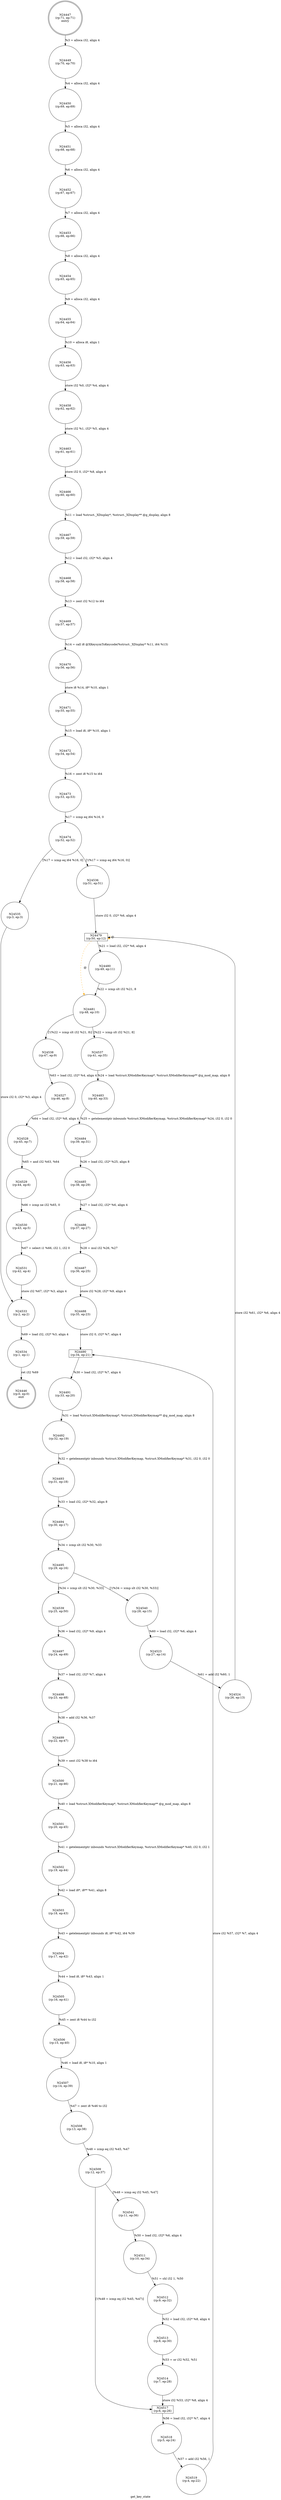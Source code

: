 digraph get_key_state {
label="get_key_state"
24446 [label="N24446\n(rp:0, ep:0)\nexit", shape="doublecircle"]
24447 [label="N24447\n(rp:71, ep:71)\nentry", shape="doublecircle"]
24447 -> 24449 [label="%3 = alloca i32, align 4"]
24449 [label="N24449\n(rp:70, ep:70)", shape="circle"]
24449 -> 24450 [label="%4 = alloca i32, align 4"]
24450 [label="N24450\n(rp:69, ep:69)", shape="circle"]
24450 -> 24451 [label="%5 = alloca i32, align 4"]
24451 [label="N24451\n(rp:68, ep:68)", shape="circle"]
24451 -> 24452 [label="%6 = alloca i32, align 4"]
24452 [label="N24452\n(rp:67, ep:67)", shape="circle"]
24452 -> 24453 [label="%7 = alloca i32, align 4"]
24453 [label="N24453\n(rp:66, ep:66)", shape="circle"]
24453 -> 24454 [label="%8 = alloca i32, align 4"]
24454 [label="N24454\n(rp:65, ep:65)", shape="circle"]
24454 -> 24455 [label="%9 = alloca i32, align 4"]
24455 [label="N24455\n(rp:64, ep:64)", shape="circle"]
24455 -> 24456 [label="%10 = alloca i8, align 1"]
24456 [label="N24456\n(rp:63, ep:63)", shape="circle"]
24456 -> 24458 [label="store i32 %0, i32* %4, align 4"]
24458 [label="N24458\n(rp:62, ep:62)", shape="circle"]
24458 -> 24463 [label="store i32 %1, i32* %5, align 4"]
24463 [label="N24463\n(rp:61, ep:61)", shape="circle"]
24463 -> 24466 [label="store i32 0, i32* %8, align 4"]
24466 [label="N24466\n(rp:60, ep:60)", shape="circle"]
24466 -> 24467 [label="%11 = load %struct._XDisplay*, %struct._XDisplay** @g_display, align 8"]
24467 [label="N24467\n(rp:59, ep:59)", shape="circle"]
24467 -> 24468 [label="%12 = load i32, i32* %5, align 4"]
24468 [label="N24468\n(rp:58, ep:58)", shape="circle"]
24468 -> 24469 [label="%13 = zext i32 %12 to i64"]
24469 [label="N24469\n(rp:57, ep:57)", shape="circle"]
24469 -> 24470 [label="%14 = call i8 @XKeysymToKeycode(%struct._XDisplay* %11, i64 %13)"]
24470 [label="N24470\n(rp:56, ep:56)", shape="circle"]
24470 -> 24471 [label="store i8 %14, i8* %10, align 1"]
24471 [label="N24471\n(rp:55, ep:55)", shape="circle"]
24471 -> 24472 [label="%15 = load i8, i8* %10, align 1"]
24472 [label="N24472\n(rp:54, ep:54)", shape="circle"]
24472 -> 24473 [label="%16 = zext i8 %15 to i64"]
24473 [label="N24473\n(rp:53, ep:53)", shape="circle"]
24473 -> 24474 [label="%17 = icmp eq i64 %16, 0"]
24474 [label="N24474\n(rp:52, ep:52)", shape="circle"]
24474 -> 24535 [label="[%17 = icmp eq i64 %16, 0]"]
24474 -> 24536 [label="[!(%17 = icmp eq i64 %16, 0)]"]
24479 [label="N24479\n(rp:50, ep:12)", shape="box"]
24479 -> 24480 [label="%21 = load i32, i32* %6, align 4"]
24479 -> 24479 [label="@", style="dashed", color="orange"]
24479 -> 24481 [label="@", style="dashed", color="orange"]
24480 [label="N24480\n(rp:49, ep:11)", shape="circle"]
24480 -> 24481 [label="%22 = icmp slt i32 %21, 8"]
24481 [label="N24481\n(rp:48, ep:10)", shape="circle"]
24481 -> 24537 [label="[%22 = icmp slt i32 %21, 8]"]
24481 -> 24538 [label="[!(%22 = icmp slt i32 %21, 8)]"]
24483 [label="N24483\n(rp:40, ep:33)", shape="circle"]
24483 -> 24484 [label="%25 = getelementptr inbounds %struct.XModifierKeymap, %struct.XModifierKeymap* %24, i32 0, i32 0"]
24484 [label="N24484\n(rp:39, ep:31)", shape="circle"]
24484 -> 24485 [label="%26 = load i32, i32* %25, align 8"]
24485 [label="N24485\n(rp:38, ep:29)", shape="circle"]
24485 -> 24486 [label="%27 = load i32, i32* %6, align 4"]
24486 [label="N24486\n(rp:37, ep:27)", shape="circle"]
24486 -> 24487 [label="%28 = mul i32 %26, %27"]
24487 [label="N24487\n(rp:36, ep:25)", shape="circle"]
24487 -> 24488 [label="store i32 %28, i32* %9, align 4"]
24488 [label="N24488\n(rp:35, ep:23)", shape="circle"]
24488 -> 24490 [label="store i32 0, i32* %7, align 4"]
24490 [label="N24490\n(rp:34, ep:21)", shape="box"]
24490 -> 24491 [label="%30 = load i32, i32* %7, align 4"]
24491 [label="N24491\n(rp:33, ep:20)", shape="circle"]
24491 -> 24492 [label="%31 = load %struct.XModifierKeymap*, %struct.XModifierKeymap** @g_mod_map, align 8"]
24492 [label="N24492\n(rp:32, ep:19)", shape="circle"]
24492 -> 24493 [label="%32 = getelementptr inbounds %struct.XModifierKeymap, %struct.XModifierKeymap* %31, i32 0, i32 0"]
24493 [label="N24493\n(rp:31, ep:18)", shape="circle"]
24493 -> 24494 [label="%33 = load i32, i32* %32, align 8"]
24494 [label="N24494\n(rp:30, ep:17)", shape="circle"]
24494 -> 24495 [label="%34 = icmp slt i32 %30, %33"]
24495 [label="N24495\n(rp:29, ep:16)", shape="circle"]
24495 -> 24539 [label="[%34 = icmp slt i32 %30, %33]"]
24495 -> 24540 [label="[!(%34 = icmp slt i32 %30, %33)]"]
24497 [label="N24497\n(rp:24, ep:49)", shape="circle"]
24497 -> 24498 [label="%37 = load i32, i32* %7, align 4"]
24498 [label="N24498\n(rp:23, ep:48)", shape="circle"]
24498 -> 24499 [label="%38 = add i32 %36, %37"]
24499 [label="N24499\n(rp:22, ep:47)", shape="circle"]
24499 -> 24500 [label="%39 = sext i32 %38 to i64"]
24500 [label="N24500\n(rp:21, ep:46)", shape="circle"]
24500 -> 24501 [label="%40 = load %struct.XModifierKeymap*, %struct.XModifierKeymap** @g_mod_map, align 8"]
24501 [label="N24501\n(rp:20, ep:45)", shape="circle"]
24501 -> 24502 [label="%41 = getelementptr inbounds %struct.XModifierKeymap, %struct.XModifierKeymap* %40, i32 0, i32 1"]
24502 [label="N24502\n(rp:19, ep:44)", shape="circle"]
24502 -> 24503 [label="%42 = load i8*, i8** %41, align 8"]
24503 [label="N24503\n(rp:18, ep:43)", shape="circle"]
24503 -> 24504 [label="%43 = getelementptr inbounds i8, i8* %42, i64 %39"]
24504 [label="N24504\n(rp:17, ep:42)", shape="circle"]
24504 -> 24505 [label="%44 = load i8, i8* %43, align 1"]
24505 [label="N24505\n(rp:16, ep:41)", shape="circle"]
24505 -> 24506 [label="%45 = zext i8 %44 to i32"]
24506 [label="N24506\n(rp:15, ep:40)", shape="circle"]
24506 -> 24507 [label="%46 = load i8, i8* %10, align 1"]
24507 [label="N24507\n(rp:14, ep:39)", shape="circle"]
24507 -> 24508 [label="%47 = zext i8 %46 to i32"]
24508 [label="N24508\n(rp:13, ep:38)", shape="circle"]
24508 -> 24509 [label="%48 = icmp eq i32 %45, %47"]
24509 [label="N24509\n(rp:12, ep:37)", shape="circle"]
24509 -> 24541 [label="[%48 = icmp eq i32 %45, %47]"]
24509 -> 24517 [label="[!(%48 = icmp eq i32 %45, %47)]"]
24511 [label="N24511\n(rp:10, ep:34)", shape="circle"]
24511 -> 24512 [label="%51 = shl i32 1, %50"]
24512 [label="N24512\n(rp:9, ep:32)", shape="circle"]
24512 -> 24513 [label="%52 = load i32, i32* %8, align 4"]
24513 [label="N24513\n(rp:8, ep:30)", shape="circle"]
24513 -> 24514 [label="%53 = or i32 %52, %51"]
24514 [label="N24514\n(rp:7, ep:28)", shape="circle"]
24514 -> 24517 [label="store i32 %53, i32* %8, align 4"]
24517 [label="N24517\n(rp:6, ep:26)", shape="box"]
24517 -> 24518 [label="%56 = load i32, i32* %7, align 4"]
24518 [label="N24518\n(rp:5, ep:24)", shape="circle"]
24518 -> 24519 [label="%57 = add i32 %56, 1"]
24519 [label="N24519\n(rp:4, ep:22)", shape="circle"]
24519 -> 24490 [label="store i32 %57, i32* %7, align 4"]
24523 [label="N24523\n(rp:27, ep:14)", shape="circle"]
24523 -> 24524 [label="%61 = add i32 %60, 1"]
24524 [label="N24524\n(rp:26, ep:13)", shape="circle"]
24524 -> 24479 [label="store i32 %61, i32* %6, align 4"]
24527 [label="N24527\n(rp:46, ep:8)", shape="circle"]
24527 -> 24528 [label="%64 = load i32, i32* %8, align 4"]
24528 [label="N24528\n(rp:45, ep:7)", shape="circle"]
24528 -> 24529 [label="%65 = and i32 %63, %64"]
24529 [label="N24529\n(rp:44, ep:6)", shape="circle"]
24529 -> 24530 [label="%66 = icmp ne i32 %65, 0"]
24530 [label="N24530\n(rp:43, ep:5)", shape="circle"]
24530 -> 24531 [label="%67 = select i1 %66, i32 1, i32 0"]
24531 [label="N24531\n(rp:42, ep:4)", shape="circle"]
24531 -> 24533 [label="store i32 %67, i32* %3, align 4"]
24533 [label="N24533\n(rp:2, ep:2)", shape="circle"]
24533 -> 24534 [label="%69 = load i32, i32* %3, align 4"]
24534 [label="N24534\n(rp:1, ep:1)", shape="circle"]
24534 -> 24446 [label="ret i32 %69"]
24535 [label="N24535\n(rp:3, ep:3)", shape="circle"]
24535 -> 24533 [label="store i32 0, i32* %3, align 4"]
24536 [label="N24536\n(rp:51, ep:51)", shape="circle"]
24536 -> 24479 [label="store i32 0, i32* %6, align 4"]
24537 [label="N24537\n(rp:41, ep:35)", shape="circle"]
24537 -> 24483 [label="%24 = load %struct.XModifierKeymap*, %struct.XModifierKeymap** @g_mod_map, align 8"]
24538 [label="N24538\n(rp:47, ep:9)", shape="circle"]
24538 -> 24527 [label="%63 = load i32, i32* %4, align 4"]
24539 [label="N24539\n(rp:25, ep:50)", shape="circle"]
24539 -> 24497 [label="%36 = load i32, i32* %9, align 4"]
24540 [label="N24540\n(rp:28, ep:15)", shape="circle"]
24540 -> 24523 [label="%60 = load i32, i32* %6, align 4"]
24541 [label="N24541\n(rp:11, ep:36)", shape="circle"]
24541 -> 24511 [label="%50 = load i32, i32* %6, align 4"]
}
